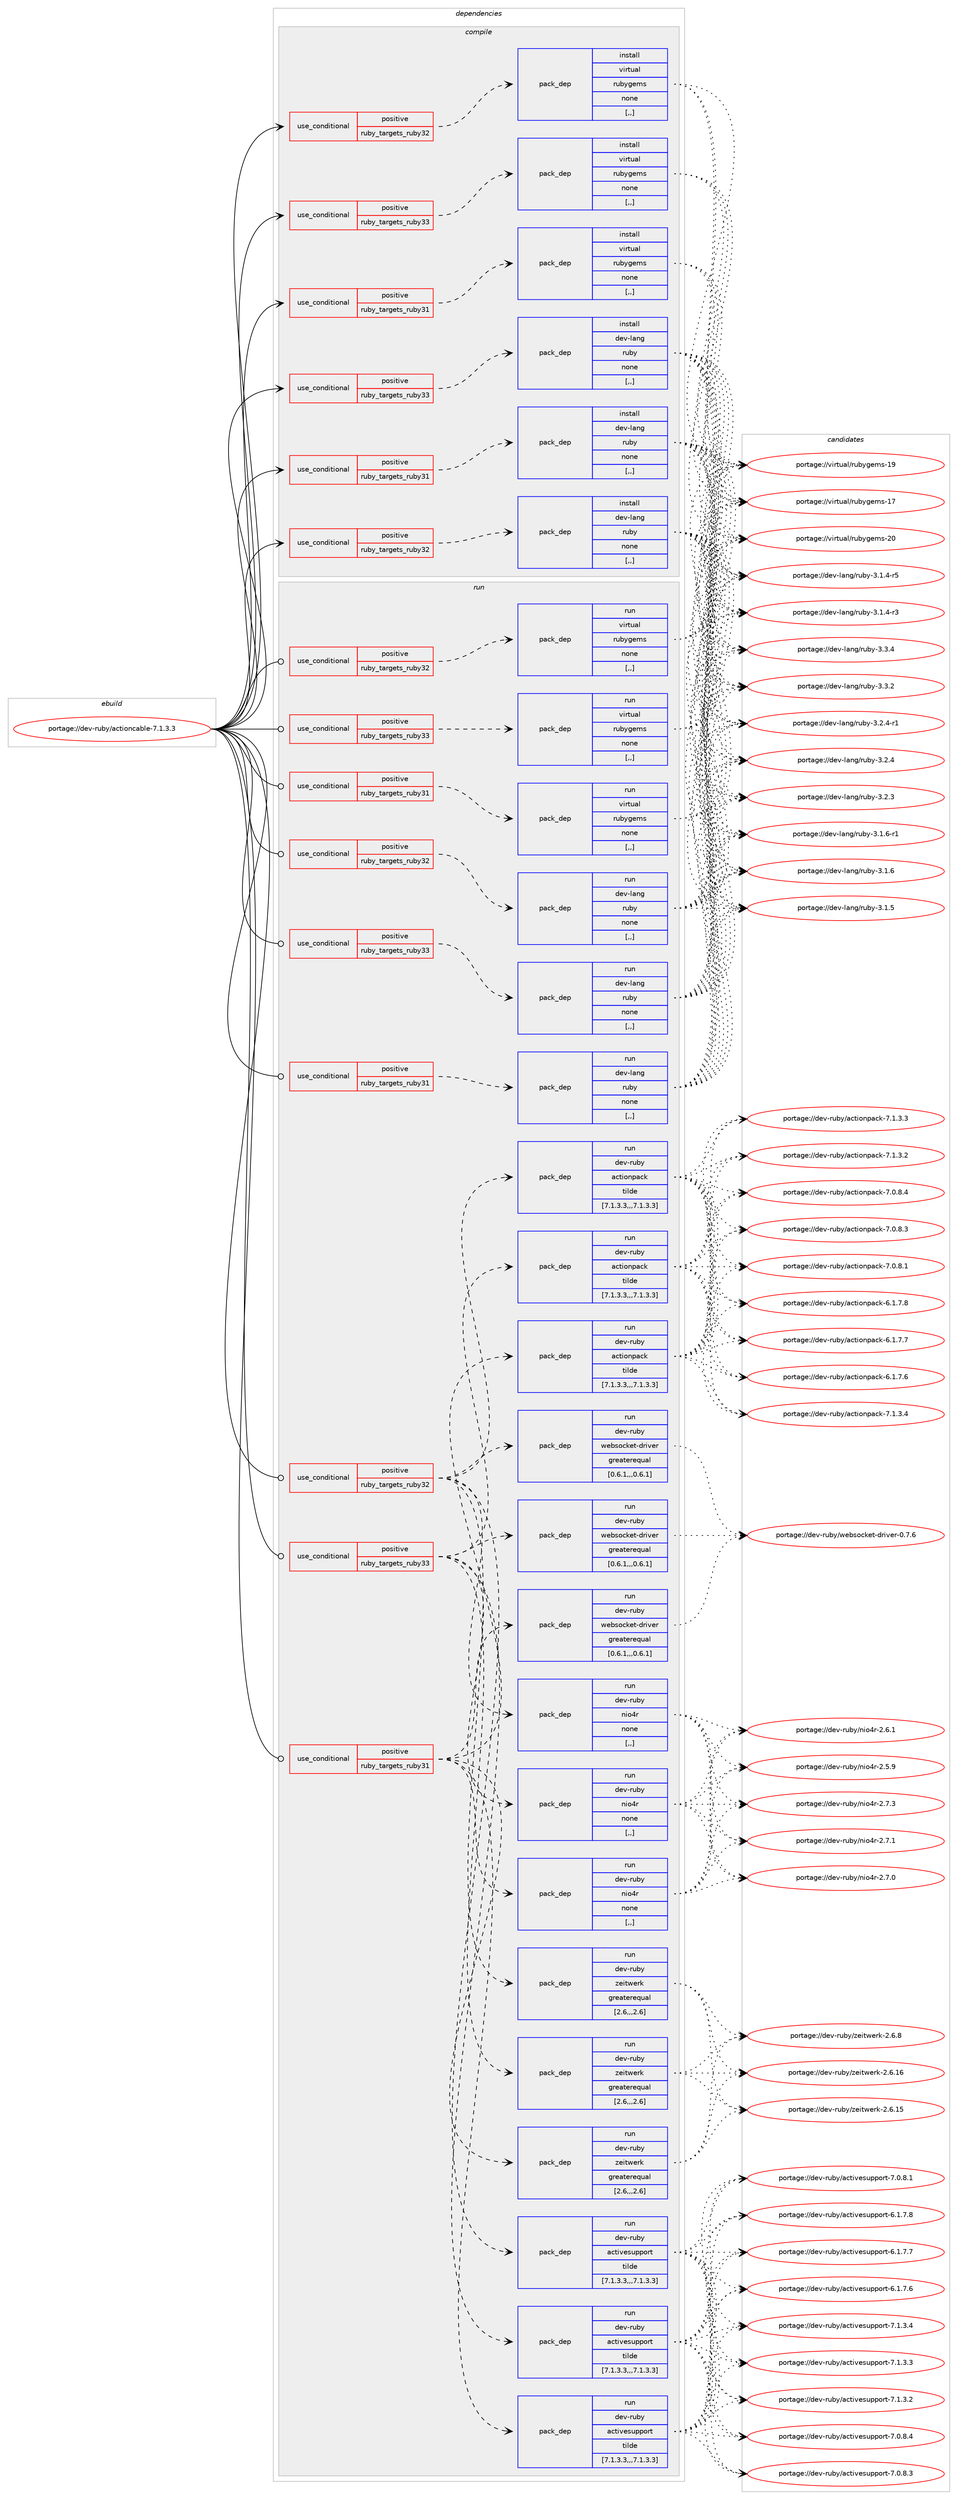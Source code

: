 digraph prolog {

# *************
# Graph options
# *************

newrank=true;
concentrate=true;
compound=true;
graph [rankdir=LR,fontname=Helvetica,fontsize=10,ranksep=1.5];#, ranksep=2.5, nodesep=0.2];
edge  [arrowhead=vee];
node  [fontname=Helvetica,fontsize=10];

# **********
# The ebuild
# **********

subgraph cluster_leftcol {
color=gray;
label=<<i>ebuild</i>>;
id [label="portage://dev-ruby/actioncable-7.1.3.3", color=red, width=4, href="../dev-ruby/actioncable-7.1.3.3.svg"];
}

# ****************
# The dependencies
# ****************

subgraph cluster_midcol {
color=gray;
label=<<i>dependencies</i>>;
subgraph cluster_compile {
fillcolor="#eeeeee";
style=filled;
label=<<i>compile</i>>;
subgraph cond42685 {
dependency171940 [label=<<TABLE BORDER="0" CELLBORDER="1" CELLSPACING="0" CELLPADDING="4"><TR><TD ROWSPAN="3" CELLPADDING="10">use_conditional</TD></TR><TR><TD>positive</TD></TR><TR><TD>ruby_targets_ruby31</TD></TR></TABLE>>, shape=none, color=red];
subgraph pack127982 {
dependency171941 [label=<<TABLE BORDER="0" CELLBORDER="1" CELLSPACING="0" CELLPADDING="4" WIDTH="220"><TR><TD ROWSPAN="6" CELLPADDING="30">pack_dep</TD></TR><TR><TD WIDTH="110">install</TD></TR><TR><TD>dev-lang</TD></TR><TR><TD>ruby</TD></TR><TR><TD>none</TD></TR><TR><TD>[,,]</TD></TR></TABLE>>, shape=none, color=blue];
}
dependency171940:e -> dependency171941:w [weight=20,style="dashed",arrowhead="vee"];
}
id:e -> dependency171940:w [weight=20,style="solid",arrowhead="vee"];
subgraph cond42686 {
dependency171942 [label=<<TABLE BORDER="0" CELLBORDER="1" CELLSPACING="0" CELLPADDING="4"><TR><TD ROWSPAN="3" CELLPADDING="10">use_conditional</TD></TR><TR><TD>positive</TD></TR><TR><TD>ruby_targets_ruby31</TD></TR></TABLE>>, shape=none, color=red];
subgraph pack127983 {
dependency171943 [label=<<TABLE BORDER="0" CELLBORDER="1" CELLSPACING="0" CELLPADDING="4" WIDTH="220"><TR><TD ROWSPAN="6" CELLPADDING="30">pack_dep</TD></TR><TR><TD WIDTH="110">install</TD></TR><TR><TD>virtual</TD></TR><TR><TD>rubygems</TD></TR><TR><TD>none</TD></TR><TR><TD>[,,]</TD></TR></TABLE>>, shape=none, color=blue];
}
dependency171942:e -> dependency171943:w [weight=20,style="dashed",arrowhead="vee"];
}
id:e -> dependency171942:w [weight=20,style="solid",arrowhead="vee"];
subgraph cond42687 {
dependency171944 [label=<<TABLE BORDER="0" CELLBORDER="1" CELLSPACING="0" CELLPADDING="4"><TR><TD ROWSPAN="3" CELLPADDING="10">use_conditional</TD></TR><TR><TD>positive</TD></TR><TR><TD>ruby_targets_ruby32</TD></TR></TABLE>>, shape=none, color=red];
subgraph pack127984 {
dependency171945 [label=<<TABLE BORDER="0" CELLBORDER="1" CELLSPACING="0" CELLPADDING="4" WIDTH="220"><TR><TD ROWSPAN="6" CELLPADDING="30">pack_dep</TD></TR><TR><TD WIDTH="110">install</TD></TR><TR><TD>dev-lang</TD></TR><TR><TD>ruby</TD></TR><TR><TD>none</TD></TR><TR><TD>[,,]</TD></TR></TABLE>>, shape=none, color=blue];
}
dependency171944:e -> dependency171945:w [weight=20,style="dashed",arrowhead="vee"];
}
id:e -> dependency171944:w [weight=20,style="solid",arrowhead="vee"];
subgraph cond42688 {
dependency171946 [label=<<TABLE BORDER="0" CELLBORDER="1" CELLSPACING="0" CELLPADDING="4"><TR><TD ROWSPAN="3" CELLPADDING="10">use_conditional</TD></TR><TR><TD>positive</TD></TR><TR><TD>ruby_targets_ruby32</TD></TR></TABLE>>, shape=none, color=red];
subgraph pack127985 {
dependency171947 [label=<<TABLE BORDER="0" CELLBORDER="1" CELLSPACING="0" CELLPADDING="4" WIDTH="220"><TR><TD ROWSPAN="6" CELLPADDING="30">pack_dep</TD></TR><TR><TD WIDTH="110">install</TD></TR><TR><TD>virtual</TD></TR><TR><TD>rubygems</TD></TR><TR><TD>none</TD></TR><TR><TD>[,,]</TD></TR></TABLE>>, shape=none, color=blue];
}
dependency171946:e -> dependency171947:w [weight=20,style="dashed",arrowhead="vee"];
}
id:e -> dependency171946:w [weight=20,style="solid",arrowhead="vee"];
subgraph cond42689 {
dependency171948 [label=<<TABLE BORDER="0" CELLBORDER="1" CELLSPACING="0" CELLPADDING="4"><TR><TD ROWSPAN="3" CELLPADDING="10">use_conditional</TD></TR><TR><TD>positive</TD></TR><TR><TD>ruby_targets_ruby33</TD></TR></TABLE>>, shape=none, color=red];
subgraph pack127986 {
dependency171949 [label=<<TABLE BORDER="0" CELLBORDER="1" CELLSPACING="0" CELLPADDING="4" WIDTH="220"><TR><TD ROWSPAN="6" CELLPADDING="30">pack_dep</TD></TR><TR><TD WIDTH="110">install</TD></TR><TR><TD>dev-lang</TD></TR><TR><TD>ruby</TD></TR><TR><TD>none</TD></TR><TR><TD>[,,]</TD></TR></TABLE>>, shape=none, color=blue];
}
dependency171948:e -> dependency171949:w [weight=20,style="dashed",arrowhead="vee"];
}
id:e -> dependency171948:w [weight=20,style="solid",arrowhead="vee"];
subgraph cond42690 {
dependency171950 [label=<<TABLE BORDER="0" CELLBORDER="1" CELLSPACING="0" CELLPADDING="4"><TR><TD ROWSPAN="3" CELLPADDING="10">use_conditional</TD></TR><TR><TD>positive</TD></TR><TR><TD>ruby_targets_ruby33</TD></TR></TABLE>>, shape=none, color=red];
subgraph pack127987 {
dependency171951 [label=<<TABLE BORDER="0" CELLBORDER="1" CELLSPACING="0" CELLPADDING="4" WIDTH="220"><TR><TD ROWSPAN="6" CELLPADDING="30">pack_dep</TD></TR><TR><TD WIDTH="110">install</TD></TR><TR><TD>virtual</TD></TR><TR><TD>rubygems</TD></TR><TR><TD>none</TD></TR><TR><TD>[,,]</TD></TR></TABLE>>, shape=none, color=blue];
}
dependency171950:e -> dependency171951:w [weight=20,style="dashed",arrowhead="vee"];
}
id:e -> dependency171950:w [weight=20,style="solid",arrowhead="vee"];
}
subgraph cluster_compileandrun {
fillcolor="#eeeeee";
style=filled;
label=<<i>compile and run</i>>;
}
subgraph cluster_run {
fillcolor="#eeeeee";
style=filled;
label=<<i>run</i>>;
subgraph cond42691 {
dependency171952 [label=<<TABLE BORDER="0" CELLBORDER="1" CELLSPACING="0" CELLPADDING="4"><TR><TD ROWSPAN="3" CELLPADDING="10">use_conditional</TD></TR><TR><TD>positive</TD></TR><TR><TD>ruby_targets_ruby31</TD></TR></TABLE>>, shape=none, color=red];
subgraph pack127988 {
dependency171953 [label=<<TABLE BORDER="0" CELLBORDER="1" CELLSPACING="0" CELLPADDING="4" WIDTH="220"><TR><TD ROWSPAN="6" CELLPADDING="30">pack_dep</TD></TR><TR><TD WIDTH="110">run</TD></TR><TR><TD>dev-lang</TD></TR><TR><TD>ruby</TD></TR><TR><TD>none</TD></TR><TR><TD>[,,]</TD></TR></TABLE>>, shape=none, color=blue];
}
dependency171952:e -> dependency171953:w [weight=20,style="dashed",arrowhead="vee"];
}
id:e -> dependency171952:w [weight=20,style="solid",arrowhead="odot"];
subgraph cond42692 {
dependency171954 [label=<<TABLE BORDER="0" CELLBORDER="1" CELLSPACING="0" CELLPADDING="4"><TR><TD ROWSPAN="3" CELLPADDING="10">use_conditional</TD></TR><TR><TD>positive</TD></TR><TR><TD>ruby_targets_ruby31</TD></TR></TABLE>>, shape=none, color=red];
subgraph pack127989 {
dependency171955 [label=<<TABLE BORDER="0" CELLBORDER="1" CELLSPACING="0" CELLPADDING="4" WIDTH="220"><TR><TD ROWSPAN="6" CELLPADDING="30">pack_dep</TD></TR><TR><TD WIDTH="110">run</TD></TR><TR><TD>dev-ruby</TD></TR><TR><TD>actionpack</TD></TR><TR><TD>tilde</TD></TR><TR><TD>[7.1.3.3,,,7.1.3.3]</TD></TR></TABLE>>, shape=none, color=blue];
}
dependency171954:e -> dependency171955:w [weight=20,style="dashed",arrowhead="vee"];
subgraph pack127990 {
dependency171956 [label=<<TABLE BORDER="0" CELLBORDER="1" CELLSPACING="0" CELLPADDING="4" WIDTH="220"><TR><TD ROWSPAN="6" CELLPADDING="30">pack_dep</TD></TR><TR><TD WIDTH="110">run</TD></TR><TR><TD>dev-ruby</TD></TR><TR><TD>activesupport</TD></TR><TR><TD>tilde</TD></TR><TR><TD>[7.1.3.3,,,7.1.3.3]</TD></TR></TABLE>>, shape=none, color=blue];
}
dependency171954:e -> dependency171956:w [weight=20,style="dashed",arrowhead="vee"];
subgraph pack127991 {
dependency171957 [label=<<TABLE BORDER="0" CELLBORDER="1" CELLSPACING="0" CELLPADDING="4" WIDTH="220"><TR><TD ROWSPAN="6" CELLPADDING="30">pack_dep</TD></TR><TR><TD WIDTH="110">run</TD></TR><TR><TD>dev-ruby</TD></TR><TR><TD>nio4r</TD></TR><TR><TD>none</TD></TR><TR><TD>[,,]</TD></TR></TABLE>>, shape=none, color=blue];
}
dependency171954:e -> dependency171957:w [weight=20,style="dashed",arrowhead="vee"];
subgraph pack127992 {
dependency171958 [label=<<TABLE BORDER="0" CELLBORDER="1" CELLSPACING="0" CELLPADDING="4" WIDTH="220"><TR><TD ROWSPAN="6" CELLPADDING="30">pack_dep</TD></TR><TR><TD WIDTH="110">run</TD></TR><TR><TD>dev-ruby</TD></TR><TR><TD>websocket-driver</TD></TR><TR><TD>greaterequal</TD></TR><TR><TD>[0.6.1,,,0.6.1]</TD></TR></TABLE>>, shape=none, color=blue];
}
dependency171954:e -> dependency171958:w [weight=20,style="dashed",arrowhead="vee"];
subgraph pack127993 {
dependency171959 [label=<<TABLE BORDER="0" CELLBORDER="1" CELLSPACING="0" CELLPADDING="4" WIDTH="220"><TR><TD ROWSPAN="6" CELLPADDING="30">pack_dep</TD></TR><TR><TD WIDTH="110">run</TD></TR><TR><TD>dev-ruby</TD></TR><TR><TD>zeitwerk</TD></TR><TR><TD>greaterequal</TD></TR><TR><TD>[2.6,,,2.6]</TD></TR></TABLE>>, shape=none, color=blue];
}
dependency171954:e -> dependency171959:w [weight=20,style="dashed",arrowhead="vee"];
}
id:e -> dependency171954:w [weight=20,style="solid",arrowhead="odot"];
subgraph cond42693 {
dependency171960 [label=<<TABLE BORDER="0" CELLBORDER="1" CELLSPACING="0" CELLPADDING="4"><TR><TD ROWSPAN="3" CELLPADDING="10">use_conditional</TD></TR><TR><TD>positive</TD></TR><TR><TD>ruby_targets_ruby31</TD></TR></TABLE>>, shape=none, color=red];
subgraph pack127994 {
dependency171961 [label=<<TABLE BORDER="0" CELLBORDER="1" CELLSPACING="0" CELLPADDING="4" WIDTH="220"><TR><TD ROWSPAN="6" CELLPADDING="30">pack_dep</TD></TR><TR><TD WIDTH="110">run</TD></TR><TR><TD>virtual</TD></TR><TR><TD>rubygems</TD></TR><TR><TD>none</TD></TR><TR><TD>[,,]</TD></TR></TABLE>>, shape=none, color=blue];
}
dependency171960:e -> dependency171961:w [weight=20,style="dashed",arrowhead="vee"];
}
id:e -> dependency171960:w [weight=20,style="solid",arrowhead="odot"];
subgraph cond42694 {
dependency171962 [label=<<TABLE BORDER="0" CELLBORDER="1" CELLSPACING="0" CELLPADDING="4"><TR><TD ROWSPAN="3" CELLPADDING="10">use_conditional</TD></TR><TR><TD>positive</TD></TR><TR><TD>ruby_targets_ruby32</TD></TR></TABLE>>, shape=none, color=red];
subgraph pack127995 {
dependency171963 [label=<<TABLE BORDER="0" CELLBORDER="1" CELLSPACING="0" CELLPADDING="4" WIDTH="220"><TR><TD ROWSPAN="6" CELLPADDING="30">pack_dep</TD></TR><TR><TD WIDTH="110">run</TD></TR><TR><TD>dev-lang</TD></TR><TR><TD>ruby</TD></TR><TR><TD>none</TD></TR><TR><TD>[,,]</TD></TR></TABLE>>, shape=none, color=blue];
}
dependency171962:e -> dependency171963:w [weight=20,style="dashed",arrowhead="vee"];
}
id:e -> dependency171962:w [weight=20,style="solid",arrowhead="odot"];
subgraph cond42695 {
dependency171964 [label=<<TABLE BORDER="0" CELLBORDER="1" CELLSPACING="0" CELLPADDING="4"><TR><TD ROWSPAN="3" CELLPADDING="10">use_conditional</TD></TR><TR><TD>positive</TD></TR><TR><TD>ruby_targets_ruby32</TD></TR></TABLE>>, shape=none, color=red];
subgraph pack127996 {
dependency171965 [label=<<TABLE BORDER="0" CELLBORDER="1" CELLSPACING="0" CELLPADDING="4" WIDTH="220"><TR><TD ROWSPAN="6" CELLPADDING="30">pack_dep</TD></TR><TR><TD WIDTH="110">run</TD></TR><TR><TD>dev-ruby</TD></TR><TR><TD>actionpack</TD></TR><TR><TD>tilde</TD></TR><TR><TD>[7.1.3.3,,,7.1.3.3]</TD></TR></TABLE>>, shape=none, color=blue];
}
dependency171964:e -> dependency171965:w [weight=20,style="dashed",arrowhead="vee"];
subgraph pack127997 {
dependency171966 [label=<<TABLE BORDER="0" CELLBORDER="1" CELLSPACING="0" CELLPADDING="4" WIDTH="220"><TR><TD ROWSPAN="6" CELLPADDING="30">pack_dep</TD></TR><TR><TD WIDTH="110">run</TD></TR><TR><TD>dev-ruby</TD></TR><TR><TD>activesupport</TD></TR><TR><TD>tilde</TD></TR><TR><TD>[7.1.3.3,,,7.1.3.3]</TD></TR></TABLE>>, shape=none, color=blue];
}
dependency171964:e -> dependency171966:w [weight=20,style="dashed",arrowhead="vee"];
subgraph pack127998 {
dependency171967 [label=<<TABLE BORDER="0" CELLBORDER="1" CELLSPACING="0" CELLPADDING="4" WIDTH="220"><TR><TD ROWSPAN="6" CELLPADDING="30">pack_dep</TD></TR><TR><TD WIDTH="110">run</TD></TR><TR><TD>dev-ruby</TD></TR><TR><TD>nio4r</TD></TR><TR><TD>none</TD></TR><TR><TD>[,,]</TD></TR></TABLE>>, shape=none, color=blue];
}
dependency171964:e -> dependency171967:w [weight=20,style="dashed",arrowhead="vee"];
subgraph pack127999 {
dependency171968 [label=<<TABLE BORDER="0" CELLBORDER="1" CELLSPACING="0" CELLPADDING="4" WIDTH="220"><TR><TD ROWSPAN="6" CELLPADDING="30">pack_dep</TD></TR><TR><TD WIDTH="110">run</TD></TR><TR><TD>dev-ruby</TD></TR><TR><TD>websocket-driver</TD></TR><TR><TD>greaterequal</TD></TR><TR><TD>[0.6.1,,,0.6.1]</TD></TR></TABLE>>, shape=none, color=blue];
}
dependency171964:e -> dependency171968:w [weight=20,style="dashed",arrowhead="vee"];
subgraph pack128000 {
dependency171969 [label=<<TABLE BORDER="0" CELLBORDER="1" CELLSPACING="0" CELLPADDING="4" WIDTH="220"><TR><TD ROWSPAN="6" CELLPADDING="30">pack_dep</TD></TR><TR><TD WIDTH="110">run</TD></TR><TR><TD>dev-ruby</TD></TR><TR><TD>zeitwerk</TD></TR><TR><TD>greaterequal</TD></TR><TR><TD>[2.6,,,2.6]</TD></TR></TABLE>>, shape=none, color=blue];
}
dependency171964:e -> dependency171969:w [weight=20,style="dashed",arrowhead="vee"];
}
id:e -> dependency171964:w [weight=20,style="solid",arrowhead="odot"];
subgraph cond42696 {
dependency171970 [label=<<TABLE BORDER="0" CELLBORDER="1" CELLSPACING="0" CELLPADDING="4"><TR><TD ROWSPAN="3" CELLPADDING="10">use_conditional</TD></TR><TR><TD>positive</TD></TR><TR><TD>ruby_targets_ruby32</TD></TR></TABLE>>, shape=none, color=red];
subgraph pack128001 {
dependency171971 [label=<<TABLE BORDER="0" CELLBORDER="1" CELLSPACING="0" CELLPADDING="4" WIDTH="220"><TR><TD ROWSPAN="6" CELLPADDING="30">pack_dep</TD></TR><TR><TD WIDTH="110">run</TD></TR><TR><TD>virtual</TD></TR><TR><TD>rubygems</TD></TR><TR><TD>none</TD></TR><TR><TD>[,,]</TD></TR></TABLE>>, shape=none, color=blue];
}
dependency171970:e -> dependency171971:w [weight=20,style="dashed",arrowhead="vee"];
}
id:e -> dependency171970:w [weight=20,style="solid",arrowhead="odot"];
subgraph cond42697 {
dependency171972 [label=<<TABLE BORDER="0" CELLBORDER="1" CELLSPACING="0" CELLPADDING="4"><TR><TD ROWSPAN="3" CELLPADDING="10">use_conditional</TD></TR><TR><TD>positive</TD></TR><TR><TD>ruby_targets_ruby33</TD></TR></TABLE>>, shape=none, color=red];
subgraph pack128002 {
dependency171973 [label=<<TABLE BORDER="0" CELLBORDER="1" CELLSPACING="0" CELLPADDING="4" WIDTH="220"><TR><TD ROWSPAN="6" CELLPADDING="30">pack_dep</TD></TR><TR><TD WIDTH="110">run</TD></TR><TR><TD>dev-lang</TD></TR><TR><TD>ruby</TD></TR><TR><TD>none</TD></TR><TR><TD>[,,]</TD></TR></TABLE>>, shape=none, color=blue];
}
dependency171972:e -> dependency171973:w [weight=20,style="dashed",arrowhead="vee"];
}
id:e -> dependency171972:w [weight=20,style="solid",arrowhead="odot"];
subgraph cond42698 {
dependency171974 [label=<<TABLE BORDER="0" CELLBORDER="1" CELLSPACING="0" CELLPADDING="4"><TR><TD ROWSPAN="3" CELLPADDING="10">use_conditional</TD></TR><TR><TD>positive</TD></TR><TR><TD>ruby_targets_ruby33</TD></TR></TABLE>>, shape=none, color=red];
subgraph pack128003 {
dependency171975 [label=<<TABLE BORDER="0" CELLBORDER="1" CELLSPACING="0" CELLPADDING="4" WIDTH="220"><TR><TD ROWSPAN="6" CELLPADDING="30">pack_dep</TD></TR><TR><TD WIDTH="110">run</TD></TR><TR><TD>dev-ruby</TD></TR><TR><TD>actionpack</TD></TR><TR><TD>tilde</TD></TR><TR><TD>[7.1.3.3,,,7.1.3.3]</TD></TR></TABLE>>, shape=none, color=blue];
}
dependency171974:e -> dependency171975:w [weight=20,style="dashed",arrowhead="vee"];
subgraph pack128004 {
dependency171976 [label=<<TABLE BORDER="0" CELLBORDER="1" CELLSPACING="0" CELLPADDING="4" WIDTH="220"><TR><TD ROWSPAN="6" CELLPADDING="30">pack_dep</TD></TR><TR><TD WIDTH="110">run</TD></TR><TR><TD>dev-ruby</TD></TR><TR><TD>activesupport</TD></TR><TR><TD>tilde</TD></TR><TR><TD>[7.1.3.3,,,7.1.3.3]</TD></TR></TABLE>>, shape=none, color=blue];
}
dependency171974:e -> dependency171976:w [weight=20,style="dashed",arrowhead="vee"];
subgraph pack128005 {
dependency171977 [label=<<TABLE BORDER="0" CELLBORDER="1" CELLSPACING="0" CELLPADDING="4" WIDTH="220"><TR><TD ROWSPAN="6" CELLPADDING="30">pack_dep</TD></TR><TR><TD WIDTH="110">run</TD></TR><TR><TD>dev-ruby</TD></TR><TR><TD>nio4r</TD></TR><TR><TD>none</TD></TR><TR><TD>[,,]</TD></TR></TABLE>>, shape=none, color=blue];
}
dependency171974:e -> dependency171977:w [weight=20,style="dashed",arrowhead="vee"];
subgraph pack128006 {
dependency171978 [label=<<TABLE BORDER="0" CELLBORDER="1" CELLSPACING="0" CELLPADDING="4" WIDTH="220"><TR><TD ROWSPAN="6" CELLPADDING="30">pack_dep</TD></TR><TR><TD WIDTH="110">run</TD></TR><TR><TD>dev-ruby</TD></TR><TR><TD>websocket-driver</TD></TR><TR><TD>greaterequal</TD></TR><TR><TD>[0.6.1,,,0.6.1]</TD></TR></TABLE>>, shape=none, color=blue];
}
dependency171974:e -> dependency171978:w [weight=20,style="dashed",arrowhead="vee"];
subgraph pack128007 {
dependency171979 [label=<<TABLE BORDER="0" CELLBORDER="1" CELLSPACING="0" CELLPADDING="4" WIDTH="220"><TR><TD ROWSPAN="6" CELLPADDING="30">pack_dep</TD></TR><TR><TD WIDTH="110">run</TD></TR><TR><TD>dev-ruby</TD></TR><TR><TD>zeitwerk</TD></TR><TR><TD>greaterequal</TD></TR><TR><TD>[2.6,,,2.6]</TD></TR></TABLE>>, shape=none, color=blue];
}
dependency171974:e -> dependency171979:w [weight=20,style="dashed",arrowhead="vee"];
}
id:e -> dependency171974:w [weight=20,style="solid",arrowhead="odot"];
subgraph cond42699 {
dependency171980 [label=<<TABLE BORDER="0" CELLBORDER="1" CELLSPACING="0" CELLPADDING="4"><TR><TD ROWSPAN="3" CELLPADDING="10">use_conditional</TD></TR><TR><TD>positive</TD></TR><TR><TD>ruby_targets_ruby33</TD></TR></TABLE>>, shape=none, color=red];
subgraph pack128008 {
dependency171981 [label=<<TABLE BORDER="0" CELLBORDER="1" CELLSPACING="0" CELLPADDING="4" WIDTH="220"><TR><TD ROWSPAN="6" CELLPADDING="30">pack_dep</TD></TR><TR><TD WIDTH="110">run</TD></TR><TR><TD>virtual</TD></TR><TR><TD>rubygems</TD></TR><TR><TD>none</TD></TR><TR><TD>[,,]</TD></TR></TABLE>>, shape=none, color=blue];
}
dependency171980:e -> dependency171981:w [weight=20,style="dashed",arrowhead="vee"];
}
id:e -> dependency171980:w [weight=20,style="solid",arrowhead="odot"];
}
}

# **************
# The candidates
# **************

subgraph cluster_choices {
rank=same;
color=gray;
label=<<i>candidates</i>>;

subgraph choice127982 {
color=black;
nodesep=1;
choice10010111845108971101034711411798121455146514652 [label="portage://dev-lang/ruby-3.3.4", color=red, width=4,href="../dev-lang/ruby-3.3.4.svg"];
choice10010111845108971101034711411798121455146514650 [label="portage://dev-lang/ruby-3.3.2", color=red, width=4,href="../dev-lang/ruby-3.3.2.svg"];
choice100101118451089711010347114117981214551465046524511449 [label="portage://dev-lang/ruby-3.2.4-r1", color=red, width=4,href="../dev-lang/ruby-3.2.4-r1.svg"];
choice10010111845108971101034711411798121455146504652 [label="portage://dev-lang/ruby-3.2.4", color=red, width=4,href="../dev-lang/ruby-3.2.4.svg"];
choice10010111845108971101034711411798121455146504651 [label="portage://dev-lang/ruby-3.2.3", color=red, width=4,href="../dev-lang/ruby-3.2.3.svg"];
choice100101118451089711010347114117981214551464946544511449 [label="portage://dev-lang/ruby-3.1.6-r1", color=red, width=4,href="../dev-lang/ruby-3.1.6-r1.svg"];
choice10010111845108971101034711411798121455146494654 [label="portage://dev-lang/ruby-3.1.6", color=red, width=4,href="../dev-lang/ruby-3.1.6.svg"];
choice10010111845108971101034711411798121455146494653 [label="portage://dev-lang/ruby-3.1.5", color=red, width=4,href="../dev-lang/ruby-3.1.5.svg"];
choice100101118451089711010347114117981214551464946524511453 [label="portage://dev-lang/ruby-3.1.4-r5", color=red, width=4,href="../dev-lang/ruby-3.1.4-r5.svg"];
choice100101118451089711010347114117981214551464946524511451 [label="portage://dev-lang/ruby-3.1.4-r3", color=red, width=4,href="../dev-lang/ruby-3.1.4-r3.svg"];
dependency171941:e -> choice10010111845108971101034711411798121455146514652:w [style=dotted,weight="100"];
dependency171941:e -> choice10010111845108971101034711411798121455146514650:w [style=dotted,weight="100"];
dependency171941:e -> choice100101118451089711010347114117981214551465046524511449:w [style=dotted,weight="100"];
dependency171941:e -> choice10010111845108971101034711411798121455146504652:w [style=dotted,weight="100"];
dependency171941:e -> choice10010111845108971101034711411798121455146504651:w [style=dotted,weight="100"];
dependency171941:e -> choice100101118451089711010347114117981214551464946544511449:w [style=dotted,weight="100"];
dependency171941:e -> choice10010111845108971101034711411798121455146494654:w [style=dotted,weight="100"];
dependency171941:e -> choice10010111845108971101034711411798121455146494653:w [style=dotted,weight="100"];
dependency171941:e -> choice100101118451089711010347114117981214551464946524511453:w [style=dotted,weight="100"];
dependency171941:e -> choice100101118451089711010347114117981214551464946524511451:w [style=dotted,weight="100"];
}
subgraph choice127983 {
color=black;
nodesep=1;
choice118105114116117971084711411798121103101109115455048 [label="portage://virtual/rubygems-20", color=red, width=4,href="../virtual/rubygems-20.svg"];
choice118105114116117971084711411798121103101109115454957 [label="portage://virtual/rubygems-19", color=red, width=4,href="../virtual/rubygems-19.svg"];
choice118105114116117971084711411798121103101109115454955 [label="portage://virtual/rubygems-17", color=red, width=4,href="../virtual/rubygems-17.svg"];
dependency171943:e -> choice118105114116117971084711411798121103101109115455048:w [style=dotted,weight="100"];
dependency171943:e -> choice118105114116117971084711411798121103101109115454957:w [style=dotted,weight="100"];
dependency171943:e -> choice118105114116117971084711411798121103101109115454955:w [style=dotted,weight="100"];
}
subgraph choice127984 {
color=black;
nodesep=1;
choice10010111845108971101034711411798121455146514652 [label="portage://dev-lang/ruby-3.3.4", color=red, width=4,href="../dev-lang/ruby-3.3.4.svg"];
choice10010111845108971101034711411798121455146514650 [label="portage://dev-lang/ruby-3.3.2", color=red, width=4,href="../dev-lang/ruby-3.3.2.svg"];
choice100101118451089711010347114117981214551465046524511449 [label="portage://dev-lang/ruby-3.2.4-r1", color=red, width=4,href="../dev-lang/ruby-3.2.4-r1.svg"];
choice10010111845108971101034711411798121455146504652 [label="portage://dev-lang/ruby-3.2.4", color=red, width=4,href="../dev-lang/ruby-3.2.4.svg"];
choice10010111845108971101034711411798121455146504651 [label="portage://dev-lang/ruby-3.2.3", color=red, width=4,href="../dev-lang/ruby-3.2.3.svg"];
choice100101118451089711010347114117981214551464946544511449 [label="portage://dev-lang/ruby-3.1.6-r1", color=red, width=4,href="../dev-lang/ruby-3.1.6-r1.svg"];
choice10010111845108971101034711411798121455146494654 [label="portage://dev-lang/ruby-3.1.6", color=red, width=4,href="../dev-lang/ruby-3.1.6.svg"];
choice10010111845108971101034711411798121455146494653 [label="portage://dev-lang/ruby-3.1.5", color=red, width=4,href="../dev-lang/ruby-3.1.5.svg"];
choice100101118451089711010347114117981214551464946524511453 [label="portage://dev-lang/ruby-3.1.4-r5", color=red, width=4,href="../dev-lang/ruby-3.1.4-r5.svg"];
choice100101118451089711010347114117981214551464946524511451 [label="portage://dev-lang/ruby-3.1.4-r3", color=red, width=4,href="../dev-lang/ruby-3.1.4-r3.svg"];
dependency171945:e -> choice10010111845108971101034711411798121455146514652:w [style=dotted,weight="100"];
dependency171945:e -> choice10010111845108971101034711411798121455146514650:w [style=dotted,weight="100"];
dependency171945:e -> choice100101118451089711010347114117981214551465046524511449:w [style=dotted,weight="100"];
dependency171945:e -> choice10010111845108971101034711411798121455146504652:w [style=dotted,weight="100"];
dependency171945:e -> choice10010111845108971101034711411798121455146504651:w [style=dotted,weight="100"];
dependency171945:e -> choice100101118451089711010347114117981214551464946544511449:w [style=dotted,weight="100"];
dependency171945:e -> choice10010111845108971101034711411798121455146494654:w [style=dotted,weight="100"];
dependency171945:e -> choice10010111845108971101034711411798121455146494653:w [style=dotted,weight="100"];
dependency171945:e -> choice100101118451089711010347114117981214551464946524511453:w [style=dotted,weight="100"];
dependency171945:e -> choice100101118451089711010347114117981214551464946524511451:w [style=dotted,weight="100"];
}
subgraph choice127985 {
color=black;
nodesep=1;
choice118105114116117971084711411798121103101109115455048 [label="portage://virtual/rubygems-20", color=red, width=4,href="../virtual/rubygems-20.svg"];
choice118105114116117971084711411798121103101109115454957 [label="portage://virtual/rubygems-19", color=red, width=4,href="../virtual/rubygems-19.svg"];
choice118105114116117971084711411798121103101109115454955 [label="portage://virtual/rubygems-17", color=red, width=4,href="../virtual/rubygems-17.svg"];
dependency171947:e -> choice118105114116117971084711411798121103101109115455048:w [style=dotted,weight="100"];
dependency171947:e -> choice118105114116117971084711411798121103101109115454957:w [style=dotted,weight="100"];
dependency171947:e -> choice118105114116117971084711411798121103101109115454955:w [style=dotted,weight="100"];
}
subgraph choice127986 {
color=black;
nodesep=1;
choice10010111845108971101034711411798121455146514652 [label="portage://dev-lang/ruby-3.3.4", color=red, width=4,href="../dev-lang/ruby-3.3.4.svg"];
choice10010111845108971101034711411798121455146514650 [label="portage://dev-lang/ruby-3.3.2", color=red, width=4,href="../dev-lang/ruby-3.3.2.svg"];
choice100101118451089711010347114117981214551465046524511449 [label="portage://dev-lang/ruby-3.2.4-r1", color=red, width=4,href="../dev-lang/ruby-3.2.4-r1.svg"];
choice10010111845108971101034711411798121455146504652 [label="portage://dev-lang/ruby-3.2.4", color=red, width=4,href="../dev-lang/ruby-3.2.4.svg"];
choice10010111845108971101034711411798121455146504651 [label="portage://dev-lang/ruby-3.2.3", color=red, width=4,href="../dev-lang/ruby-3.2.3.svg"];
choice100101118451089711010347114117981214551464946544511449 [label="portage://dev-lang/ruby-3.1.6-r1", color=red, width=4,href="../dev-lang/ruby-3.1.6-r1.svg"];
choice10010111845108971101034711411798121455146494654 [label="portage://dev-lang/ruby-3.1.6", color=red, width=4,href="../dev-lang/ruby-3.1.6.svg"];
choice10010111845108971101034711411798121455146494653 [label="portage://dev-lang/ruby-3.1.5", color=red, width=4,href="../dev-lang/ruby-3.1.5.svg"];
choice100101118451089711010347114117981214551464946524511453 [label="portage://dev-lang/ruby-3.1.4-r5", color=red, width=4,href="../dev-lang/ruby-3.1.4-r5.svg"];
choice100101118451089711010347114117981214551464946524511451 [label="portage://dev-lang/ruby-3.1.4-r3", color=red, width=4,href="../dev-lang/ruby-3.1.4-r3.svg"];
dependency171949:e -> choice10010111845108971101034711411798121455146514652:w [style=dotted,weight="100"];
dependency171949:e -> choice10010111845108971101034711411798121455146514650:w [style=dotted,weight="100"];
dependency171949:e -> choice100101118451089711010347114117981214551465046524511449:w [style=dotted,weight="100"];
dependency171949:e -> choice10010111845108971101034711411798121455146504652:w [style=dotted,weight="100"];
dependency171949:e -> choice10010111845108971101034711411798121455146504651:w [style=dotted,weight="100"];
dependency171949:e -> choice100101118451089711010347114117981214551464946544511449:w [style=dotted,weight="100"];
dependency171949:e -> choice10010111845108971101034711411798121455146494654:w [style=dotted,weight="100"];
dependency171949:e -> choice10010111845108971101034711411798121455146494653:w [style=dotted,weight="100"];
dependency171949:e -> choice100101118451089711010347114117981214551464946524511453:w [style=dotted,weight="100"];
dependency171949:e -> choice100101118451089711010347114117981214551464946524511451:w [style=dotted,weight="100"];
}
subgraph choice127987 {
color=black;
nodesep=1;
choice118105114116117971084711411798121103101109115455048 [label="portage://virtual/rubygems-20", color=red, width=4,href="../virtual/rubygems-20.svg"];
choice118105114116117971084711411798121103101109115454957 [label="portage://virtual/rubygems-19", color=red, width=4,href="../virtual/rubygems-19.svg"];
choice118105114116117971084711411798121103101109115454955 [label="portage://virtual/rubygems-17", color=red, width=4,href="../virtual/rubygems-17.svg"];
dependency171951:e -> choice118105114116117971084711411798121103101109115455048:w [style=dotted,weight="100"];
dependency171951:e -> choice118105114116117971084711411798121103101109115454957:w [style=dotted,weight="100"];
dependency171951:e -> choice118105114116117971084711411798121103101109115454955:w [style=dotted,weight="100"];
}
subgraph choice127988 {
color=black;
nodesep=1;
choice10010111845108971101034711411798121455146514652 [label="portage://dev-lang/ruby-3.3.4", color=red, width=4,href="../dev-lang/ruby-3.3.4.svg"];
choice10010111845108971101034711411798121455146514650 [label="portage://dev-lang/ruby-3.3.2", color=red, width=4,href="../dev-lang/ruby-3.3.2.svg"];
choice100101118451089711010347114117981214551465046524511449 [label="portage://dev-lang/ruby-3.2.4-r1", color=red, width=4,href="../dev-lang/ruby-3.2.4-r1.svg"];
choice10010111845108971101034711411798121455146504652 [label="portage://dev-lang/ruby-3.2.4", color=red, width=4,href="../dev-lang/ruby-3.2.4.svg"];
choice10010111845108971101034711411798121455146504651 [label="portage://dev-lang/ruby-3.2.3", color=red, width=4,href="../dev-lang/ruby-3.2.3.svg"];
choice100101118451089711010347114117981214551464946544511449 [label="portage://dev-lang/ruby-3.1.6-r1", color=red, width=4,href="../dev-lang/ruby-3.1.6-r1.svg"];
choice10010111845108971101034711411798121455146494654 [label="portage://dev-lang/ruby-3.1.6", color=red, width=4,href="../dev-lang/ruby-3.1.6.svg"];
choice10010111845108971101034711411798121455146494653 [label="portage://dev-lang/ruby-3.1.5", color=red, width=4,href="../dev-lang/ruby-3.1.5.svg"];
choice100101118451089711010347114117981214551464946524511453 [label="portage://dev-lang/ruby-3.1.4-r5", color=red, width=4,href="../dev-lang/ruby-3.1.4-r5.svg"];
choice100101118451089711010347114117981214551464946524511451 [label="portage://dev-lang/ruby-3.1.4-r3", color=red, width=4,href="../dev-lang/ruby-3.1.4-r3.svg"];
dependency171953:e -> choice10010111845108971101034711411798121455146514652:w [style=dotted,weight="100"];
dependency171953:e -> choice10010111845108971101034711411798121455146514650:w [style=dotted,weight="100"];
dependency171953:e -> choice100101118451089711010347114117981214551465046524511449:w [style=dotted,weight="100"];
dependency171953:e -> choice10010111845108971101034711411798121455146504652:w [style=dotted,weight="100"];
dependency171953:e -> choice10010111845108971101034711411798121455146504651:w [style=dotted,weight="100"];
dependency171953:e -> choice100101118451089711010347114117981214551464946544511449:w [style=dotted,weight="100"];
dependency171953:e -> choice10010111845108971101034711411798121455146494654:w [style=dotted,weight="100"];
dependency171953:e -> choice10010111845108971101034711411798121455146494653:w [style=dotted,weight="100"];
dependency171953:e -> choice100101118451089711010347114117981214551464946524511453:w [style=dotted,weight="100"];
dependency171953:e -> choice100101118451089711010347114117981214551464946524511451:w [style=dotted,weight="100"];
}
subgraph choice127989 {
color=black;
nodesep=1;
choice100101118451141179812147979911610511111011297991074555464946514652 [label="portage://dev-ruby/actionpack-7.1.3.4", color=red, width=4,href="../dev-ruby/actionpack-7.1.3.4.svg"];
choice100101118451141179812147979911610511111011297991074555464946514651 [label="portage://dev-ruby/actionpack-7.1.3.3", color=red, width=4,href="../dev-ruby/actionpack-7.1.3.3.svg"];
choice100101118451141179812147979911610511111011297991074555464946514650 [label="portage://dev-ruby/actionpack-7.1.3.2", color=red, width=4,href="../dev-ruby/actionpack-7.1.3.2.svg"];
choice100101118451141179812147979911610511111011297991074555464846564652 [label="portage://dev-ruby/actionpack-7.0.8.4", color=red, width=4,href="../dev-ruby/actionpack-7.0.8.4.svg"];
choice100101118451141179812147979911610511111011297991074555464846564651 [label="portage://dev-ruby/actionpack-7.0.8.3", color=red, width=4,href="../dev-ruby/actionpack-7.0.8.3.svg"];
choice100101118451141179812147979911610511111011297991074555464846564649 [label="portage://dev-ruby/actionpack-7.0.8.1", color=red, width=4,href="../dev-ruby/actionpack-7.0.8.1.svg"];
choice100101118451141179812147979911610511111011297991074554464946554656 [label="portage://dev-ruby/actionpack-6.1.7.8", color=red, width=4,href="../dev-ruby/actionpack-6.1.7.8.svg"];
choice100101118451141179812147979911610511111011297991074554464946554655 [label="portage://dev-ruby/actionpack-6.1.7.7", color=red, width=4,href="../dev-ruby/actionpack-6.1.7.7.svg"];
choice100101118451141179812147979911610511111011297991074554464946554654 [label="portage://dev-ruby/actionpack-6.1.7.6", color=red, width=4,href="../dev-ruby/actionpack-6.1.7.6.svg"];
dependency171955:e -> choice100101118451141179812147979911610511111011297991074555464946514652:w [style=dotted,weight="100"];
dependency171955:e -> choice100101118451141179812147979911610511111011297991074555464946514651:w [style=dotted,weight="100"];
dependency171955:e -> choice100101118451141179812147979911610511111011297991074555464946514650:w [style=dotted,weight="100"];
dependency171955:e -> choice100101118451141179812147979911610511111011297991074555464846564652:w [style=dotted,weight="100"];
dependency171955:e -> choice100101118451141179812147979911610511111011297991074555464846564651:w [style=dotted,weight="100"];
dependency171955:e -> choice100101118451141179812147979911610511111011297991074555464846564649:w [style=dotted,weight="100"];
dependency171955:e -> choice100101118451141179812147979911610511111011297991074554464946554656:w [style=dotted,weight="100"];
dependency171955:e -> choice100101118451141179812147979911610511111011297991074554464946554655:w [style=dotted,weight="100"];
dependency171955:e -> choice100101118451141179812147979911610511111011297991074554464946554654:w [style=dotted,weight="100"];
}
subgraph choice127990 {
color=black;
nodesep=1;
choice10010111845114117981214797991161051181011151171121121111141164555464946514652 [label="portage://dev-ruby/activesupport-7.1.3.4", color=red, width=4,href="../dev-ruby/activesupport-7.1.3.4.svg"];
choice10010111845114117981214797991161051181011151171121121111141164555464946514651 [label="portage://dev-ruby/activesupport-7.1.3.3", color=red, width=4,href="../dev-ruby/activesupport-7.1.3.3.svg"];
choice10010111845114117981214797991161051181011151171121121111141164555464946514650 [label="portage://dev-ruby/activesupport-7.1.3.2", color=red, width=4,href="../dev-ruby/activesupport-7.1.3.2.svg"];
choice10010111845114117981214797991161051181011151171121121111141164555464846564652 [label="portage://dev-ruby/activesupport-7.0.8.4", color=red, width=4,href="../dev-ruby/activesupport-7.0.8.4.svg"];
choice10010111845114117981214797991161051181011151171121121111141164555464846564651 [label="portage://dev-ruby/activesupport-7.0.8.3", color=red, width=4,href="../dev-ruby/activesupport-7.0.8.3.svg"];
choice10010111845114117981214797991161051181011151171121121111141164555464846564649 [label="portage://dev-ruby/activesupport-7.0.8.1", color=red, width=4,href="../dev-ruby/activesupport-7.0.8.1.svg"];
choice10010111845114117981214797991161051181011151171121121111141164554464946554656 [label="portage://dev-ruby/activesupport-6.1.7.8", color=red, width=4,href="../dev-ruby/activesupport-6.1.7.8.svg"];
choice10010111845114117981214797991161051181011151171121121111141164554464946554655 [label="portage://dev-ruby/activesupport-6.1.7.7", color=red, width=4,href="../dev-ruby/activesupport-6.1.7.7.svg"];
choice10010111845114117981214797991161051181011151171121121111141164554464946554654 [label="portage://dev-ruby/activesupport-6.1.7.6", color=red, width=4,href="../dev-ruby/activesupport-6.1.7.6.svg"];
dependency171956:e -> choice10010111845114117981214797991161051181011151171121121111141164555464946514652:w [style=dotted,weight="100"];
dependency171956:e -> choice10010111845114117981214797991161051181011151171121121111141164555464946514651:w [style=dotted,weight="100"];
dependency171956:e -> choice10010111845114117981214797991161051181011151171121121111141164555464946514650:w [style=dotted,weight="100"];
dependency171956:e -> choice10010111845114117981214797991161051181011151171121121111141164555464846564652:w [style=dotted,weight="100"];
dependency171956:e -> choice10010111845114117981214797991161051181011151171121121111141164555464846564651:w [style=dotted,weight="100"];
dependency171956:e -> choice10010111845114117981214797991161051181011151171121121111141164555464846564649:w [style=dotted,weight="100"];
dependency171956:e -> choice10010111845114117981214797991161051181011151171121121111141164554464946554656:w [style=dotted,weight="100"];
dependency171956:e -> choice10010111845114117981214797991161051181011151171121121111141164554464946554655:w [style=dotted,weight="100"];
dependency171956:e -> choice10010111845114117981214797991161051181011151171121121111141164554464946554654:w [style=dotted,weight="100"];
}
subgraph choice127991 {
color=black;
nodesep=1;
choice10010111845114117981214711010511152114455046554651 [label="portage://dev-ruby/nio4r-2.7.3", color=red, width=4,href="../dev-ruby/nio4r-2.7.3.svg"];
choice10010111845114117981214711010511152114455046554649 [label="portage://dev-ruby/nio4r-2.7.1", color=red, width=4,href="../dev-ruby/nio4r-2.7.1.svg"];
choice10010111845114117981214711010511152114455046554648 [label="portage://dev-ruby/nio4r-2.7.0", color=red, width=4,href="../dev-ruby/nio4r-2.7.0.svg"];
choice10010111845114117981214711010511152114455046544649 [label="portage://dev-ruby/nio4r-2.6.1", color=red, width=4,href="../dev-ruby/nio4r-2.6.1.svg"];
choice10010111845114117981214711010511152114455046534657 [label="portage://dev-ruby/nio4r-2.5.9", color=red, width=4,href="../dev-ruby/nio4r-2.5.9.svg"];
dependency171957:e -> choice10010111845114117981214711010511152114455046554651:w [style=dotted,weight="100"];
dependency171957:e -> choice10010111845114117981214711010511152114455046554649:w [style=dotted,weight="100"];
dependency171957:e -> choice10010111845114117981214711010511152114455046554648:w [style=dotted,weight="100"];
dependency171957:e -> choice10010111845114117981214711010511152114455046544649:w [style=dotted,weight="100"];
dependency171957:e -> choice10010111845114117981214711010511152114455046534657:w [style=dotted,weight="100"];
}
subgraph choice127992 {
color=black;
nodesep=1;
choice100101118451141179812147119101981151119910710111645100114105118101114454846554654 [label="portage://dev-ruby/websocket-driver-0.7.6", color=red, width=4,href="../dev-ruby/websocket-driver-0.7.6.svg"];
dependency171958:e -> choice100101118451141179812147119101981151119910710111645100114105118101114454846554654:w [style=dotted,weight="100"];
}
subgraph choice127993 {
color=black;
nodesep=1;
choice10010111845114117981214712210110511611910111410745504654464954 [label="portage://dev-ruby/zeitwerk-2.6.16", color=red, width=4,href="../dev-ruby/zeitwerk-2.6.16.svg"];
choice10010111845114117981214712210110511611910111410745504654464953 [label="portage://dev-ruby/zeitwerk-2.6.15", color=red, width=4,href="../dev-ruby/zeitwerk-2.6.15.svg"];
choice100101118451141179812147122101105116119101114107455046544656 [label="portage://dev-ruby/zeitwerk-2.6.8", color=red, width=4,href="../dev-ruby/zeitwerk-2.6.8.svg"];
dependency171959:e -> choice10010111845114117981214712210110511611910111410745504654464954:w [style=dotted,weight="100"];
dependency171959:e -> choice10010111845114117981214712210110511611910111410745504654464953:w [style=dotted,weight="100"];
dependency171959:e -> choice100101118451141179812147122101105116119101114107455046544656:w [style=dotted,weight="100"];
}
subgraph choice127994 {
color=black;
nodesep=1;
choice118105114116117971084711411798121103101109115455048 [label="portage://virtual/rubygems-20", color=red, width=4,href="../virtual/rubygems-20.svg"];
choice118105114116117971084711411798121103101109115454957 [label="portage://virtual/rubygems-19", color=red, width=4,href="../virtual/rubygems-19.svg"];
choice118105114116117971084711411798121103101109115454955 [label="portage://virtual/rubygems-17", color=red, width=4,href="../virtual/rubygems-17.svg"];
dependency171961:e -> choice118105114116117971084711411798121103101109115455048:w [style=dotted,weight="100"];
dependency171961:e -> choice118105114116117971084711411798121103101109115454957:w [style=dotted,weight="100"];
dependency171961:e -> choice118105114116117971084711411798121103101109115454955:w [style=dotted,weight="100"];
}
subgraph choice127995 {
color=black;
nodesep=1;
choice10010111845108971101034711411798121455146514652 [label="portage://dev-lang/ruby-3.3.4", color=red, width=4,href="../dev-lang/ruby-3.3.4.svg"];
choice10010111845108971101034711411798121455146514650 [label="portage://dev-lang/ruby-3.3.2", color=red, width=4,href="../dev-lang/ruby-3.3.2.svg"];
choice100101118451089711010347114117981214551465046524511449 [label="portage://dev-lang/ruby-3.2.4-r1", color=red, width=4,href="../dev-lang/ruby-3.2.4-r1.svg"];
choice10010111845108971101034711411798121455146504652 [label="portage://dev-lang/ruby-3.2.4", color=red, width=4,href="../dev-lang/ruby-3.2.4.svg"];
choice10010111845108971101034711411798121455146504651 [label="portage://dev-lang/ruby-3.2.3", color=red, width=4,href="../dev-lang/ruby-3.2.3.svg"];
choice100101118451089711010347114117981214551464946544511449 [label="portage://dev-lang/ruby-3.1.6-r1", color=red, width=4,href="../dev-lang/ruby-3.1.6-r1.svg"];
choice10010111845108971101034711411798121455146494654 [label="portage://dev-lang/ruby-3.1.6", color=red, width=4,href="../dev-lang/ruby-3.1.6.svg"];
choice10010111845108971101034711411798121455146494653 [label="portage://dev-lang/ruby-3.1.5", color=red, width=4,href="../dev-lang/ruby-3.1.5.svg"];
choice100101118451089711010347114117981214551464946524511453 [label="portage://dev-lang/ruby-3.1.4-r5", color=red, width=4,href="../dev-lang/ruby-3.1.4-r5.svg"];
choice100101118451089711010347114117981214551464946524511451 [label="portage://dev-lang/ruby-3.1.4-r3", color=red, width=4,href="../dev-lang/ruby-3.1.4-r3.svg"];
dependency171963:e -> choice10010111845108971101034711411798121455146514652:w [style=dotted,weight="100"];
dependency171963:e -> choice10010111845108971101034711411798121455146514650:w [style=dotted,weight="100"];
dependency171963:e -> choice100101118451089711010347114117981214551465046524511449:w [style=dotted,weight="100"];
dependency171963:e -> choice10010111845108971101034711411798121455146504652:w [style=dotted,weight="100"];
dependency171963:e -> choice10010111845108971101034711411798121455146504651:w [style=dotted,weight="100"];
dependency171963:e -> choice100101118451089711010347114117981214551464946544511449:w [style=dotted,weight="100"];
dependency171963:e -> choice10010111845108971101034711411798121455146494654:w [style=dotted,weight="100"];
dependency171963:e -> choice10010111845108971101034711411798121455146494653:w [style=dotted,weight="100"];
dependency171963:e -> choice100101118451089711010347114117981214551464946524511453:w [style=dotted,weight="100"];
dependency171963:e -> choice100101118451089711010347114117981214551464946524511451:w [style=dotted,weight="100"];
}
subgraph choice127996 {
color=black;
nodesep=1;
choice100101118451141179812147979911610511111011297991074555464946514652 [label="portage://dev-ruby/actionpack-7.1.3.4", color=red, width=4,href="../dev-ruby/actionpack-7.1.3.4.svg"];
choice100101118451141179812147979911610511111011297991074555464946514651 [label="portage://dev-ruby/actionpack-7.1.3.3", color=red, width=4,href="../dev-ruby/actionpack-7.1.3.3.svg"];
choice100101118451141179812147979911610511111011297991074555464946514650 [label="portage://dev-ruby/actionpack-7.1.3.2", color=red, width=4,href="../dev-ruby/actionpack-7.1.3.2.svg"];
choice100101118451141179812147979911610511111011297991074555464846564652 [label="portage://dev-ruby/actionpack-7.0.8.4", color=red, width=4,href="../dev-ruby/actionpack-7.0.8.4.svg"];
choice100101118451141179812147979911610511111011297991074555464846564651 [label="portage://dev-ruby/actionpack-7.0.8.3", color=red, width=4,href="../dev-ruby/actionpack-7.0.8.3.svg"];
choice100101118451141179812147979911610511111011297991074555464846564649 [label="portage://dev-ruby/actionpack-7.0.8.1", color=red, width=4,href="../dev-ruby/actionpack-7.0.8.1.svg"];
choice100101118451141179812147979911610511111011297991074554464946554656 [label="portage://dev-ruby/actionpack-6.1.7.8", color=red, width=4,href="../dev-ruby/actionpack-6.1.7.8.svg"];
choice100101118451141179812147979911610511111011297991074554464946554655 [label="portage://dev-ruby/actionpack-6.1.7.7", color=red, width=4,href="../dev-ruby/actionpack-6.1.7.7.svg"];
choice100101118451141179812147979911610511111011297991074554464946554654 [label="portage://dev-ruby/actionpack-6.1.7.6", color=red, width=4,href="../dev-ruby/actionpack-6.1.7.6.svg"];
dependency171965:e -> choice100101118451141179812147979911610511111011297991074555464946514652:w [style=dotted,weight="100"];
dependency171965:e -> choice100101118451141179812147979911610511111011297991074555464946514651:w [style=dotted,weight="100"];
dependency171965:e -> choice100101118451141179812147979911610511111011297991074555464946514650:w [style=dotted,weight="100"];
dependency171965:e -> choice100101118451141179812147979911610511111011297991074555464846564652:w [style=dotted,weight="100"];
dependency171965:e -> choice100101118451141179812147979911610511111011297991074555464846564651:w [style=dotted,weight="100"];
dependency171965:e -> choice100101118451141179812147979911610511111011297991074555464846564649:w [style=dotted,weight="100"];
dependency171965:e -> choice100101118451141179812147979911610511111011297991074554464946554656:w [style=dotted,weight="100"];
dependency171965:e -> choice100101118451141179812147979911610511111011297991074554464946554655:w [style=dotted,weight="100"];
dependency171965:e -> choice100101118451141179812147979911610511111011297991074554464946554654:w [style=dotted,weight="100"];
}
subgraph choice127997 {
color=black;
nodesep=1;
choice10010111845114117981214797991161051181011151171121121111141164555464946514652 [label="portage://dev-ruby/activesupport-7.1.3.4", color=red, width=4,href="../dev-ruby/activesupport-7.1.3.4.svg"];
choice10010111845114117981214797991161051181011151171121121111141164555464946514651 [label="portage://dev-ruby/activesupport-7.1.3.3", color=red, width=4,href="../dev-ruby/activesupport-7.1.3.3.svg"];
choice10010111845114117981214797991161051181011151171121121111141164555464946514650 [label="portage://dev-ruby/activesupport-7.1.3.2", color=red, width=4,href="../dev-ruby/activesupport-7.1.3.2.svg"];
choice10010111845114117981214797991161051181011151171121121111141164555464846564652 [label="portage://dev-ruby/activesupport-7.0.8.4", color=red, width=4,href="../dev-ruby/activesupport-7.0.8.4.svg"];
choice10010111845114117981214797991161051181011151171121121111141164555464846564651 [label="portage://dev-ruby/activesupport-7.0.8.3", color=red, width=4,href="../dev-ruby/activesupport-7.0.8.3.svg"];
choice10010111845114117981214797991161051181011151171121121111141164555464846564649 [label="portage://dev-ruby/activesupport-7.0.8.1", color=red, width=4,href="../dev-ruby/activesupport-7.0.8.1.svg"];
choice10010111845114117981214797991161051181011151171121121111141164554464946554656 [label="portage://dev-ruby/activesupport-6.1.7.8", color=red, width=4,href="../dev-ruby/activesupport-6.1.7.8.svg"];
choice10010111845114117981214797991161051181011151171121121111141164554464946554655 [label="portage://dev-ruby/activesupport-6.1.7.7", color=red, width=4,href="../dev-ruby/activesupport-6.1.7.7.svg"];
choice10010111845114117981214797991161051181011151171121121111141164554464946554654 [label="portage://dev-ruby/activesupport-6.1.7.6", color=red, width=4,href="../dev-ruby/activesupport-6.1.7.6.svg"];
dependency171966:e -> choice10010111845114117981214797991161051181011151171121121111141164555464946514652:w [style=dotted,weight="100"];
dependency171966:e -> choice10010111845114117981214797991161051181011151171121121111141164555464946514651:w [style=dotted,weight="100"];
dependency171966:e -> choice10010111845114117981214797991161051181011151171121121111141164555464946514650:w [style=dotted,weight="100"];
dependency171966:e -> choice10010111845114117981214797991161051181011151171121121111141164555464846564652:w [style=dotted,weight="100"];
dependency171966:e -> choice10010111845114117981214797991161051181011151171121121111141164555464846564651:w [style=dotted,weight="100"];
dependency171966:e -> choice10010111845114117981214797991161051181011151171121121111141164555464846564649:w [style=dotted,weight="100"];
dependency171966:e -> choice10010111845114117981214797991161051181011151171121121111141164554464946554656:w [style=dotted,weight="100"];
dependency171966:e -> choice10010111845114117981214797991161051181011151171121121111141164554464946554655:w [style=dotted,weight="100"];
dependency171966:e -> choice10010111845114117981214797991161051181011151171121121111141164554464946554654:w [style=dotted,weight="100"];
}
subgraph choice127998 {
color=black;
nodesep=1;
choice10010111845114117981214711010511152114455046554651 [label="portage://dev-ruby/nio4r-2.7.3", color=red, width=4,href="../dev-ruby/nio4r-2.7.3.svg"];
choice10010111845114117981214711010511152114455046554649 [label="portage://dev-ruby/nio4r-2.7.1", color=red, width=4,href="../dev-ruby/nio4r-2.7.1.svg"];
choice10010111845114117981214711010511152114455046554648 [label="portage://dev-ruby/nio4r-2.7.0", color=red, width=4,href="../dev-ruby/nio4r-2.7.0.svg"];
choice10010111845114117981214711010511152114455046544649 [label="portage://dev-ruby/nio4r-2.6.1", color=red, width=4,href="../dev-ruby/nio4r-2.6.1.svg"];
choice10010111845114117981214711010511152114455046534657 [label="portage://dev-ruby/nio4r-2.5.9", color=red, width=4,href="../dev-ruby/nio4r-2.5.9.svg"];
dependency171967:e -> choice10010111845114117981214711010511152114455046554651:w [style=dotted,weight="100"];
dependency171967:e -> choice10010111845114117981214711010511152114455046554649:w [style=dotted,weight="100"];
dependency171967:e -> choice10010111845114117981214711010511152114455046554648:w [style=dotted,weight="100"];
dependency171967:e -> choice10010111845114117981214711010511152114455046544649:w [style=dotted,weight="100"];
dependency171967:e -> choice10010111845114117981214711010511152114455046534657:w [style=dotted,weight="100"];
}
subgraph choice127999 {
color=black;
nodesep=1;
choice100101118451141179812147119101981151119910710111645100114105118101114454846554654 [label="portage://dev-ruby/websocket-driver-0.7.6", color=red, width=4,href="../dev-ruby/websocket-driver-0.7.6.svg"];
dependency171968:e -> choice100101118451141179812147119101981151119910710111645100114105118101114454846554654:w [style=dotted,weight="100"];
}
subgraph choice128000 {
color=black;
nodesep=1;
choice10010111845114117981214712210110511611910111410745504654464954 [label="portage://dev-ruby/zeitwerk-2.6.16", color=red, width=4,href="../dev-ruby/zeitwerk-2.6.16.svg"];
choice10010111845114117981214712210110511611910111410745504654464953 [label="portage://dev-ruby/zeitwerk-2.6.15", color=red, width=4,href="../dev-ruby/zeitwerk-2.6.15.svg"];
choice100101118451141179812147122101105116119101114107455046544656 [label="portage://dev-ruby/zeitwerk-2.6.8", color=red, width=4,href="../dev-ruby/zeitwerk-2.6.8.svg"];
dependency171969:e -> choice10010111845114117981214712210110511611910111410745504654464954:w [style=dotted,weight="100"];
dependency171969:e -> choice10010111845114117981214712210110511611910111410745504654464953:w [style=dotted,weight="100"];
dependency171969:e -> choice100101118451141179812147122101105116119101114107455046544656:w [style=dotted,weight="100"];
}
subgraph choice128001 {
color=black;
nodesep=1;
choice118105114116117971084711411798121103101109115455048 [label="portage://virtual/rubygems-20", color=red, width=4,href="../virtual/rubygems-20.svg"];
choice118105114116117971084711411798121103101109115454957 [label="portage://virtual/rubygems-19", color=red, width=4,href="../virtual/rubygems-19.svg"];
choice118105114116117971084711411798121103101109115454955 [label="portage://virtual/rubygems-17", color=red, width=4,href="../virtual/rubygems-17.svg"];
dependency171971:e -> choice118105114116117971084711411798121103101109115455048:w [style=dotted,weight="100"];
dependency171971:e -> choice118105114116117971084711411798121103101109115454957:w [style=dotted,weight="100"];
dependency171971:e -> choice118105114116117971084711411798121103101109115454955:w [style=dotted,weight="100"];
}
subgraph choice128002 {
color=black;
nodesep=1;
choice10010111845108971101034711411798121455146514652 [label="portage://dev-lang/ruby-3.3.4", color=red, width=4,href="../dev-lang/ruby-3.3.4.svg"];
choice10010111845108971101034711411798121455146514650 [label="portage://dev-lang/ruby-3.3.2", color=red, width=4,href="../dev-lang/ruby-3.3.2.svg"];
choice100101118451089711010347114117981214551465046524511449 [label="portage://dev-lang/ruby-3.2.4-r1", color=red, width=4,href="../dev-lang/ruby-3.2.4-r1.svg"];
choice10010111845108971101034711411798121455146504652 [label="portage://dev-lang/ruby-3.2.4", color=red, width=4,href="../dev-lang/ruby-3.2.4.svg"];
choice10010111845108971101034711411798121455146504651 [label="portage://dev-lang/ruby-3.2.3", color=red, width=4,href="../dev-lang/ruby-3.2.3.svg"];
choice100101118451089711010347114117981214551464946544511449 [label="portage://dev-lang/ruby-3.1.6-r1", color=red, width=4,href="../dev-lang/ruby-3.1.6-r1.svg"];
choice10010111845108971101034711411798121455146494654 [label="portage://dev-lang/ruby-3.1.6", color=red, width=4,href="../dev-lang/ruby-3.1.6.svg"];
choice10010111845108971101034711411798121455146494653 [label="portage://dev-lang/ruby-3.1.5", color=red, width=4,href="../dev-lang/ruby-3.1.5.svg"];
choice100101118451089711010347114117981214551464946524511453 [label="portage://dev-lang/ruby-3.1.4-r5", color=red, width=4,href="../dev-lang/ruby-3.1.4-r5.svg"];
choice100101118451089711010347114117981214551464946524511451 [label="portage://dev-lang/ruby-3.1.4-r3", color=red, width=4,href="../dev-lang/ruby-3.1.4-r3.svg"];
dependency171973:e -> choice10010111845108971101034711411798121455146514652:w [style=dotted,weight="100"];
dependency171973:e -> choice10010111845108971101034711411798121455146514650:w [style=dotted,weight="100"];
dependency171973:e -> choice100101118451089711010347114117981214551465046524511449:w [style=dotted,weight="100"];
dependency171973:e -> choice10010111845108971101034711411798121455146504652:w [style=dotted,weight="100"];
dependency171973:e -> choice10010111845108971101034711411798121455146504651:w [style=dotted,weight="100"];
dependency171973:e -> choice100101118451089711010347114117981214551464946544511449:w [style=dotted,weight="100"];
dependency171973:e -> choice10010111845108971101034711411798121455146494654:w [style=dotted,weight="100"];
dependency171973:e -> choice10010111845108971101034711411798121455146494653:w [style=dotted,weight="100"];
dependency171973:e -> choice100101118451089711010347114117981214551464946524511453:w [style=dotted,weight="100"];
dependency171973:e -> choice100101118451089711010347114117981214551464946524511451:w [style=dotted,weight="100"];
}
subgraph choice128003 {
color=black;
nodesep=1;
choice100101118451141179812147979911610511111011297991074555464946514652 [label="portage://dev-ruby/actionpack-7.1.3.4", color=red, width=4,href="../dev-ruby/actionpack-7.1.3.4.svg"];
choice100101118451141179812147979911610511111011297991074555464946514651 [label="portage://dev-ruby/actionpack-7.1.3.3", color=red, width=4,href="../dev-ruby/actionpack-7.1.3.3.svg"];
choice100101118451141179812147979911610511111011297991074555464946514650 [label="portage://dev-ruby/actionpack-7.1.3.2", color=red, width=4,href="../dev-ruby/actionpack-7.1.3.2.svg"];
choice100101118451141179812147979911610511111011297991074555464846564652 [label="portage://dev-ruby/actionpack-7.0.8.4", color=red, width=4,href="../dev-ruby/actionpack-7.0.8.4.svg"];
choice100101118451141179812147979911610511111011297991074555464846564651 [label="portage://dev-ruby/actionpack-7.0.8.3", color=red, width=4,href="../dev-ruby/actionpack-7.0.8.3.svg"];
choice100101118451141179812147979911610511111011297991074555464846564649 [label="portage://dev-ruby/actionpack-7.0.8.1", color=red, width=4,href="../dev-ruby/actionpack-7.0.8.1.svg"];
choice100101118451141179812147979911610511111011297991074554464946554656 [label="portage://dev-ruby/actionpack-6.1.7.8", color=red, width=4,href="../dev-ruby/actionpack-6.1.7.8.svg"];
choice100101118451141179812147979911610511111011297991074554464946554655 [label="portage://dev-ruby/actionpack-6.1.7.7", color=red, width=4,href="../dev-ruby/actionpack-6.1.7.7.svg"];
choice100101118451141179812147979911610511111011297991074554464946554654 [label="portage://dev-ruby/actionpack-6.1.7.6", color=red, width=4,href="../dev-ruby/actionpack-6.1.7.6.svg"];
dependency171975:e -> choice100101118451141179812147979911610511111011297991074555464946514652:w [style=dotted,weight="100"];
dependency171975:e -> choice100101118451141179812147979911610511111011297991074555464946514651:w [style=dotted,weight="100"];
dependency171975:e -> choice100101118451141179812147979911610511111011297991074555464946514650:w [style=dotted,weight="100"];
dependency171975:e -> choice100101118451141179812147979911610511111011297991074555464846564652:w [style=dotted,weight="100"];
dependency171975:e -> choice100101118451141179812147979911610511111011297991074555464846564651:w [style=dotted,weight="100"];
dependency171975:e -> choice100101118451141179812147979911610511111011297991074555464846564649:w [style=dotted,weight="100"];
dependency171975:e -> choice100101118451141179812147979911610511111011297991074554464946554656:w [style=dotted,weight="100"];
dependency171975:e -> choice100101118451141179812147979911610511111011297991074554464946554655:w [style=dotted,weight="100"];
dependency171975:e -> choice100101118451141179812147979911610511111011297991074554464946554654:w [style=dotted,weight="100"];
}
subgraph choice128004 {
color=black;
nodesep=1;
choice10010111845114117981214797991161051181011151171121121111141164555464946514652 [label="portage://dev-ruby/activesupport-7.1.3.4", color=red, width=4,href="../dev-ruby/activesupport-7.1.3.4.svg"];
choice10010111845114117981214797991161051181011151171121121111141164555464946514651 [label="portage://dev-ruby/activesupport-7.1.3.3", color=red, width=4,href="../dev-ruby/activesupport-7.1.3.3.svg"];
choice10010111845114117981214797991161051181011151171121121111141164555464946514650 [label="portage://dev-ruby/activesupport-7.1.3.2", color=red, width=4,href="../dev-ruby/activesupport-7.1.3.2.svg"];
choice10010111845114117981214797991161051181011151171121121111141164555464846564652 [label="portage://dev-ruby/activesupport-7.0.8.4", color=red, width=4,href="../dev-ruby/activesupport-7.0.8.4.svg"];
choice10010111845114117981214797991161051181011151171121121111141164555464846564651 [label="portage://dev-ruby/activesupport-7.0.8.3", color=red, width=4,href="../dev-ruby/activesupport-7.0.8.3.svg"];
choice10010111845114117981214797991161051181011151171121121111141164555464846564649 [label="portage://dev-ruby/activesupport-7.0.8.1", color=red, width=4,href="../dev-ruby/activesupport-7.0.8.1.svg"];
choice10010111845114117981214797991161051181011151171121121111141164554464946554656 [label="portage://dev-ruby/activesupport-6.1.7.8", color=red, width=4,href="../dev-ruby/activesupport-6.1.7.8.svg"];
choice10010111845114117981214797991161051181011151171121121111141164554464946554655 [label="portage://dev-ruby/activesupport-6.1.7.7", color=red, width=4,href="../dev-ruby/activesupport-6.1.7.7.svg"];
choice10010111845114117981214797991161051181011151171121121111141164554464946554654 [label="portage://dev-ruby/activesupport-6.1.7.6", color=red, width=4,href="../dev-ruby/activesupport-6.1.7.6.svg"];
dependency171976:e -> choice10010111845114117981214797991161051181011151171121121111141164555464946514652:w [style=dotted,weight="100"];
dependency171976:e -> choice10010111845114117981214797991161051181011151171121121111141164555464946514651:w [style=dotted,weight="100"];
dependency171976:e -> choice10010111845114117981214797991161051181011151171121121111141164555464946514650:w [style=dotted,weight="100"];
dependency171976:e -> choice10010111845114117981214797991161051181011151171121121111141164555464846564652:w [style=dotted,weight="100"];
dependency171976:e -> choice10010111845114117981214797991161051181011151171121121111141164555464846564651:w [style=dotted,weight="100"];
dependency171976:e -> choice10010111845114117981214797991161051181011151171121121111141164555464846564649:w [style=dotted,weight="100"];
dependency171976:e -> choice10010111845114117981214797991161051181011151171121121111141164554464946554656:w [style=dotted,weight="100"];
dependency171976:e -> choice10010111845114117981214797991161051181011151171121121111141164554464946554655:w [style=dotted,weight="100"];
dependency171976:e -> choice10010111845114117981214797991161051181011151171121121111141164554464946554654:w [style=dotted,weight="100"];
}
subgraph choice128005 {
color=black;
nodesep=1;
choice10010111845114117981214711010511152114455046554651 [label="portage://dev-ruby/nio4r-2.7.3", color=red, width=4,href="../dev-ruby/nio4r-2.7.3.svg"];
choice10010111845114117981214711010511152114455046554649 [label="portage://dev-ruby/nio4r-2.7.1", color=red, width=4,href="../dev-ruby/nio4r-2.7.1.svg"];
choice10010111845114117981214711010511152114455046554648 [label="portage://dev-ruby/nio4r-2.7.0", color=red, width=4,href="../dev-ruby/nio4r-2.7.0.svg"];
choice10010111845114117981214711010511152114455046544649 [label="portage://dev-ruby/nio4r-2.6.1", color=red, width=4,href="../dev-ruby/nio4r-2.6.1.svg"];
choice10010111845114117981214711010511152114455046534657 [label="portage://dev-ruby/nio4r-2.5.9", color=red, width=4,href="../dev-ruby/nio4r-2.5.9.svg"];
dependency171977:e -> choice10010111845114117981214711010511152114455046554651:w [style=dotted,weight="100"];
dependency171977:e -> choice10010111845114117981214711010511152114455046554649:w [style=dotted,weight="100"];
dependency171977:e -> choice10010111845114117981214711010511152114455046554648:w [style=dotted,weight="100"];
dependency171977:e -> choice10010111845114117981214711010511152114455046544649:w [style=dotted,weight="100"];
dependency171977:e -> choice10010111845114117981214711010511152114455046534657:w [style=dotted,weight="100"];
}
subgraph choice128006 {
color=black;
nodesep=1;
choice100101118451141179812147119101981151119910710111645100114105118101114454846554654 [label="portage://dev-ruby/websocket-driver-0.7.6", color=red, width=4,href="../dev-ruby/websocket-driver-0.7.6.svg"];
dependency171978:e -> choice100101118451141179812147119101981151119910710111645100114105118101114454846554654:w [style=dotted,weight="100"];
}
subgraph choice128007 {
color=black;
nodesep=1;
choice10010111845114117981214712210110511611910111410745504654464954 [label="portage://dev-ruby/zeitwerk-2.6.16", color=red, width=4,href="../dev-ruby/zeitwerk-2.6.16.svg"];
choice10010111845114117981214712210110511611910111410745504654464953 [label="portage://dev-ruby/zeitwerk-2.6.15", color=red, width=4,href="../dev-ruby/zeitwerk-2.6.15.svg"];
choice100101118451141179812147122101105116119101114107455046544656 [label="portage://dev-ruby/zeitwerk-2.6.8", color=red, width=4,href="../dev-ruby/zeitwerk-2.6.8.svg"];
dependency171979:e -> choice10010111845114117981214712210110511611910111410745504654464954:w [style=dotted,weight="100"];
dependency171979:e -> choice10010111845114117981214712210110511611910111410745504654464953:w [style=dotted,weight="100"];
dependency171979:e -> choice100101118451141179812147122101105116119101114107455046544656:w [style=dotted,weight="100"];
}
subgraph choice128008 {
color=black;
nodesep=1;
choice118105114116117971084711411798121103101109115455048 [label="portage://virtual/rubygems-20", color=red, width=4,href="../virtual/rubygems-20.svg"];
choice118105114116117971084711411798121103101109115454957 [label="portage://virtual/rubygems-19", color=red, width=4,href="../virtual/rubygems-19.svg"];
choice118105114116117971084711411798121103101109115454955 [label="portage://virtual/rubygems-17", color=red, width=4,href="../virtual/rubygems-17.svg"];
dependency171981:e -> choice118105114116117971084711411798121103101109115455048:w [style=dotted,weight="100"];
dependency171981:e -> choice118105114116117971084711411798121103101109115454957:w [style=dotted,weight="100"];
dependency171981:e -> choice118105114116117971084711411798121103101109115454955:w [style=dotted,weight="100"];
}
}

}
